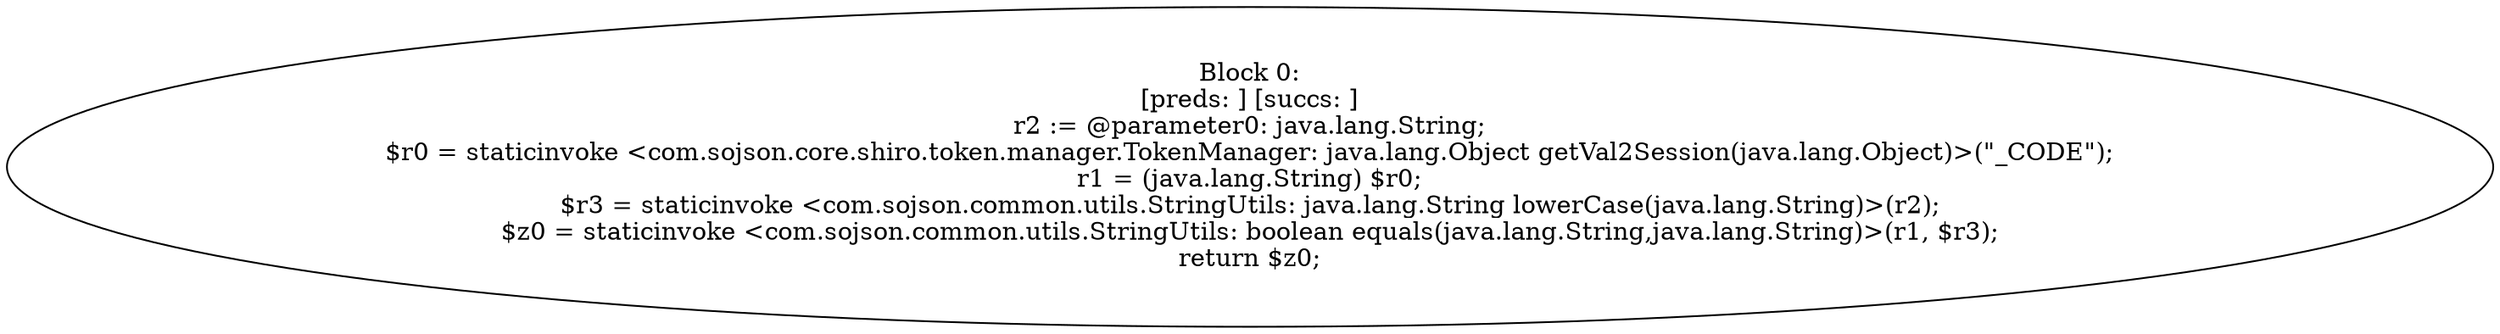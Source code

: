 digraph "unitGraph" {
    "Block 0:
[preds: ] [succs: ]
r2 := @parameter0: java.lang.String;
$r0 = staticinvoke <com.sojson.core.shiro.token.manager.TokenManager: java.lang.Object getVal2Session(java.lang.Object)>(\"_CODE\");
r1 = (java.lang.String) $r0;
$r3 = staticinvoke <com.sojson.common.utils.StringUtils: java.lang.String lowerCase(java.lang.String)>(r2);
$z0 = staticinvoke <com.sojson.common.utils.StringUtils: boolean equals(java.lang.String,java.lang.String)>(r1, $r3);
return $z0;
"
}
